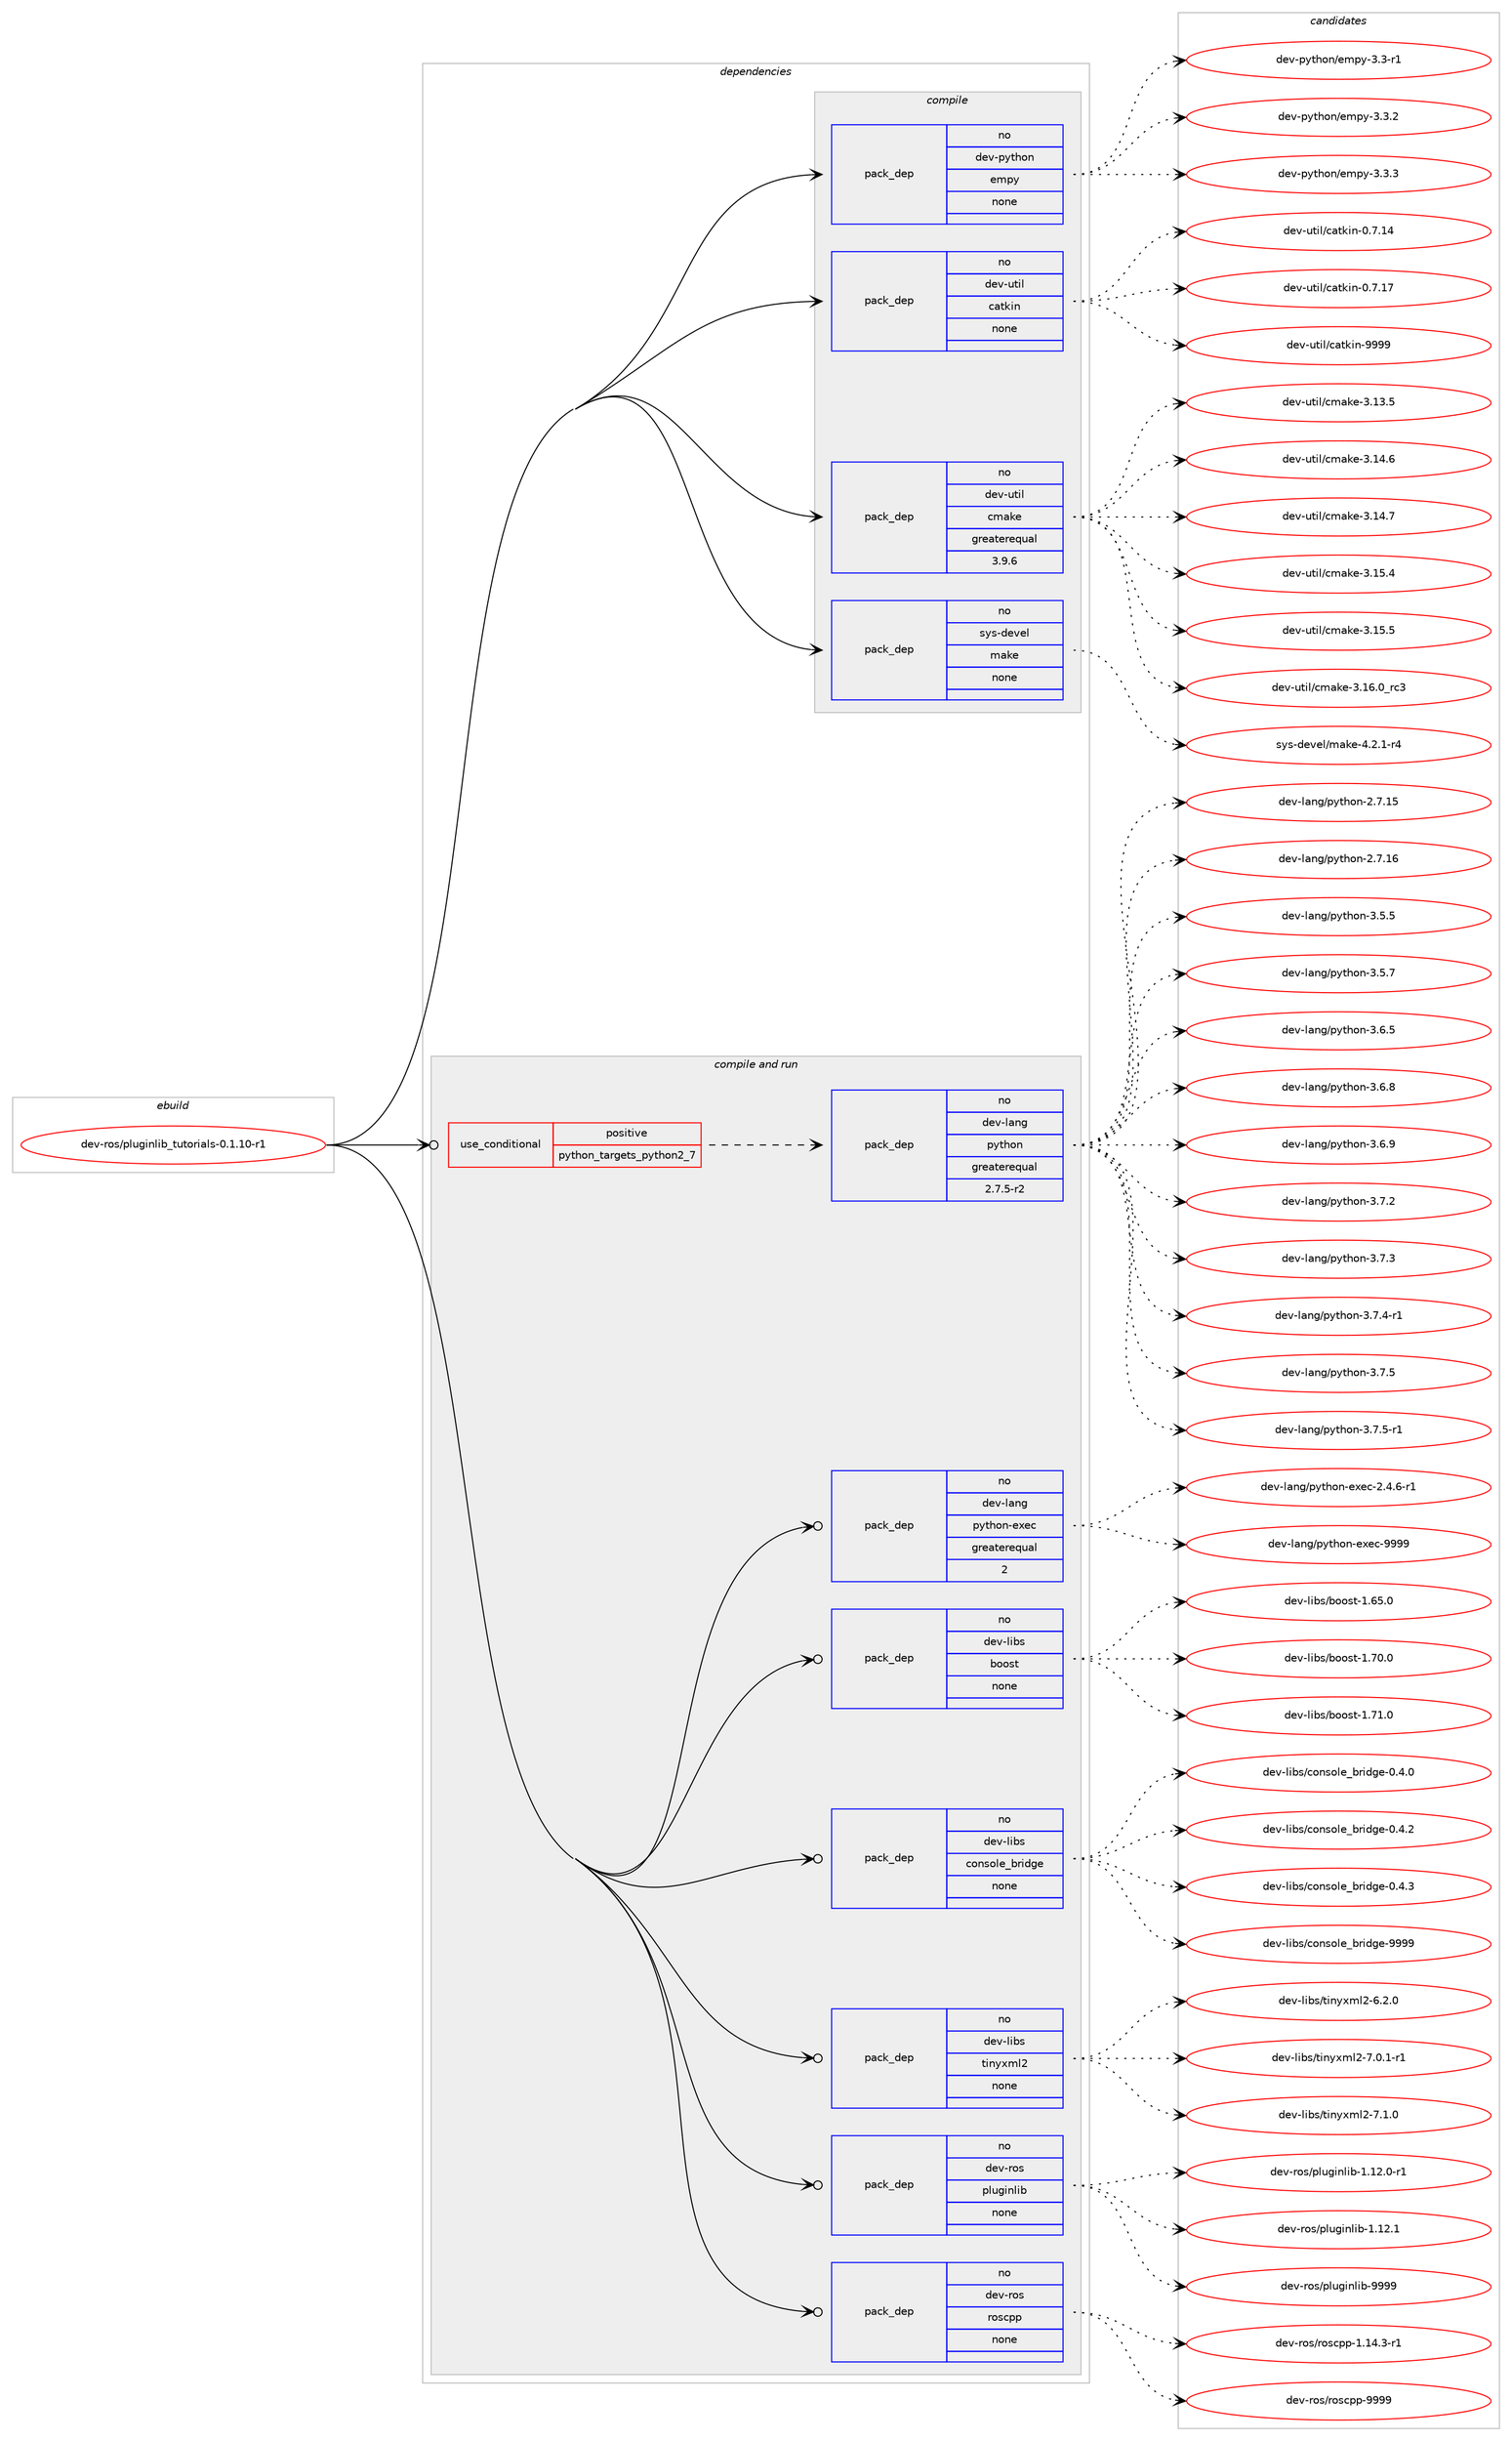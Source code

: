 digraph prolog {

# *************
# Graph options
# *************

newrank=true;
concentrate=true;
compound=true;
graph [rankdir=LR,fontname=Helvetica,fontsize=10,ranksep=1.5];#, ranksep=2.5, nodesep=0.2];
edge  [arrowhead=vee];
node  [fontname=Helvetica,fontsize=10];

# **********
# The ebuild
# **********

subgraph cluster_leftcol {
color=gray;
rank=same;
label=<<i>ebuild</i>>;
id [label="dev-ros/pluginlib_tutorials-0.1.10-r1", color=red, width=4, href="../dev-ros/pluginlib_tutorials-0.1.10-r1.svg"];
}

# ****************
# The dependencies
# ****************

subgraph cluster_midcol {
color=gray;
label=<<i>dependencies</i>>;
subgraph cluster_compile {
fillcolor="#eeeeee";
style=filled;
label=<<i>compile</i>>;
subgraph pack492031 {
dependency658065 [label=<<TABLE BORDER="0" CELLBORDER="1" CELLSPACING="0" CELLPADDING="4" WIDTH="220"><TR><TD ROWSPAN="6" CELLPADDING="30">pack_dep</TD></TR><TR><TD WIDTH="110">no</TD></TR><TR><TD>dev-python</TD></TR><TR><TD>empy</TD></TR><TR><TD>none</TD></TR><TR><TD></TD></TR></TABLE>>, shape=none, color=blue];
}
id:e -> dependency658065:w [weight=20,style="solid",arrowhead="vee"];
subgraph pack492032 {
dependency658066 [label=<<TABLE BORDER="0" CELLBORDER="1" CELLSPACING="0" CELLPADDING="4" WIDTH="220"><TR><TD ROWSPAN="6" CELLPADDING="30">pack_dep</TD></TR><TR><TD WIDTH="110">no</TD></TR><TR><TD>dev-util</TD></TR><TR><TD>catkin</TD></TR><TR><TD>none</TD></TR><TR><TD></TD></TR></TABLE>>, shape=none, color=blue];
}
id:e -> dependency658066:w [weight=20,style="solid",arrowhead="vee"];
subgraph pack492033 {
dependency658067 [label=<<TABLE BORDER="0" CELLBORDER="1" CELLSPACING="0" CELLPADDING="4" WIDTH="220"><TR><TD ROWSPAN="6" CELLPADDING="30">pack_dep</TD></TR><TR><TD WIDTH="110">no</TD></TR><TR><TD>dev-util</TD></TR><TR><TD>cmake</TD></TR><TR><TD>greaterequal</TD></TR><TR><TD>3.9.6</TD></TR></TABLE>>, shape=none, color=blue];
}
id:e -> dependency658067:w [weight=20,style="solid",arrowhead="vee"];
subgraph pack492034 {
dependency658068 [label=<<TABLE BORDER="0" CELLBORDER="1" CELLSPACING="0" CELLPADDING="4" WIDTH="220"><TR><TD ROWSPAN="6" CELLPADDING="30">pack_dep</TD></TR><TR><TD WIDTH="110">no</TD></TR><TR><TD>sys-devel</TD></TR><TR><TD>make</TD></TR><TR><TD>none</TD></TR><TR><TD></TD></TR></TABLE>>, shape=none, color=blue];
}
id:e -> dependency658068:w [weight=20,style="solid",arrowhead="vee"];
}
subgraph cluster_compileandrun {
fillcolor="#eeeeee";
style=filled;
label=<<i>compile and run</i>>;
subgraph cond154128 {
dependency658069 [label=<<TABLE BORDER="0" CELLBORDER="1" CELLSPACING="0" CELLPADDING="4"><TR><TD ROWSPAN="3" CELLPADDING="10">use_conditional</TD></TR><TR><TD>positive</TD></TR><TR><TD>python_targets_python2_7</TD></TR></TABLE>>, shape=none, color=red];
subgraph pack492035 {
dependency658070 [label=<<TABLE BORDER="0" CELLBORDER="1" CELLSPACING="0" CELLPADDING="4" WIDTH="220"><TR><TD ROWSPAN="6" CELLPADDING="30">pack_dep</TD></TR><TR><TD WIDTH="110">no</TD></TR><TR><TD>dev-lang</TD></TR><TR><TD>python</TD></TR><TR><TD>greaterequal</TD></TR><TR><TD>2.7.5-r2</TD></TR></TABLE>>, shape=none, color=blue];
}
dependency658069:e -> dependency658070:w [weight=20,style="dashed",arrowhead="vee"];
}
id:e -> dependency658069:w [weight=20,style="solid",arrowhead="odotvee"];
subgraph pack492036 {
dependency658071 [label=<<TABLE BORDER="0" CELLBORDER="1" CELLSPACING="0" CELLPADDING="4" WIDTH="220"><TR><TD ROWSPAN="6" CELLPADDING="30">pack_dep</TD></TR><TR><TD WIDTH="110">no</TD></TR><TR><TD>dev-lang</TD></TR><TR><TD>python-exec</TD></TR><TR><TD>greaterequal</TD></TR><TR><TD>2</TD></TR></TABLE>>, shape=none, color=blue];
}
id:e -> dependency658071:w [weight=20,style="solid",arrowhead="odotvee"];
subgraph pack492037 {
dependency658072 [label=<<TABLE BORDER="0" CELLBORDER="1" CELLSPACING="0" CELLPADDING="4" WIDTH="220"><TR><TD ROWSPAN="6" CELLPADDING="30">pack_dep</TD></TR><TR><TD WIDTH="110">no</TD></TR><TR><TD>dev-libs</TD></TR><TR><TD>boost</TD></TR><TR><TD>none</TD></TR><TR><TD></TD></TR></TABLE>>, shape=none, color=blue];
}
id:e -> dependency658072:w [weight=20,style="solid",arrowhead="odotvee"];
subgraph pack492038 {
dependency658073 [label=<<TABLE BORDER="0" CELLBORDER="1" CELLSPACING="0" CELLPADDING="4" WIDTH="220"><TR><TD ROWSPAN="6" CELLPADDING="30">pack_dep</TD></TR><TR><TD WIDTH="110">no</TD></TR><TR><TD>dev-libs</TD></TR><TR><TD>console_bridge</TD></TR><TR><TD>none</TD></TR><TR><TD></TD></TR></TABLE>>, shape=none, color=blue];
}
id:e -> dependency658073:w [weight=20,style="solid",arrowhead="odotvee"];
subgraph pack492039 {
dependency658074 [label=<<TABLE BORDER="0" CELLBORDER="1" CELLSPACING="0" CELLPADDING="4" WIDTH="220"><TR><TD ROWSPAN="6" CELLPADDING="30">pack_dep</TD></TR><TR><TD WIDTH="110">no</TD></TR><TR><TD>dev-libs</TD></TR><TR><TD>tinyxml2</TD></TR><TR><TD>none</TD></TR><TR><TD></TD></TR></TABLE>>, shape=none, color=blue];
}
id:e -> dependency658074:w [weight=20,style="solid",arrowhead="odotvee"];
subgraph pack492040 {
dependency658075 [label=<<TABLE BORDER="0" CELLBORDER="1" CELLSPACING="0" CELLPADDING="4" WIDTH="220"><TR><TD ROWSPAN="6" CELLPADDING="30">pack_dep</TD></TR><TR><TD WIDTH="110">no</TD></TR><TR><TD>dev-ros</TD></TR><TR><TD>pluginlib</TD></TR><TR><TD>none</TD></TR><TR><TD></TD></TR></TABLE>>, shape=none, color=blue];
}
id:e -> dependency658075:w [weight=20,style="solid",arrowhead="odotvee"];
subgraph pack492041 {
dependency658076 [label=<<TABLE BORDER="0" CELLBORDER="1" CELLSPACING="0" CELLPADDING="4" WIDTH="220"><TR><TD ROWSPAN="6" CELLPADDING="30">pack_dep</TD></TR><TR><TD WIDTH="110">no</TD></TR><TR><TD>dev-ros</TD></TR><TR><TD>roscpp</TD></TR><TR><TD>none</TD></TR><TR><TD></TD></TR></TABLE>>, shape=none, color=blue];
}
id:e -> dependency658076:w [weight=20,style="solid",arrowhead="odotvee"];
}
subgraph cluster_run {
fillcolor="#eeeeee";
style=filled;
label=<<i>run</i>>;
}
}

# **************
# The candidates
# **************

subgraph cluster_choices {
rank=same;
color=gray;
label=<<i>candidates</i>>;

subgraph choice492031 {
color=black;
nodesep=1;
choice1001011184511212111610411111047101109112121455146514511449 [label="dev-python/empy-3.3-r1", color=red, width=4,href="../dev-python/empy-3.3-r1.svg"];
choice1001011184511212111610411111047101109112121455146514650 [label="dev-python/empy-3.3.2", color=red, width=4,href="../dev-python/empy-3.3.2.svg"];
choice1001011184511212111610411111047101109112121455146514651 [label="dev-python/empy-3.3.3", color=red, width=4,href="../dev-python/empy-3.3.3.svg"];
dependency658065:e -> choice1001011184511212111610411111047101109112121455146514511449:w [style=dotted,weight="100"];
dependency658065:e -> choice1001011184511212111610411111047101109112121455146514650:w [style=dotted,weight="100"];
dependency658065:e -> choice1001011184511212111610411111047101109112121455146514651:w [style=dotted,weight="100"];
}
subgraph choice492032 {
color=black;
nodesep=1;
choice1001011184511711610510847999711610710511045484655464952 [label="dev-util/catkin-0.7.14", color=red, width=4,href="../dev-util/catkin-0.7.14.svg"];
choice1001011184511711610510847999711610710511045484655464955 [label="dev-util/catkin-0.7.17", color=red, width=4,href="../dev-util/catkin-0.7.17.svg"];
choice100101118451171161051084799971161071051104557575757 [label="dev-util/catkin-9999", color=red, width=4,href="../dev-util/catkin-9999.svg"];
dependency658066:e -> choice1001011184511711610510847999711610710511045484655464952:w [style=dotted,weight="100"];
dependency658066:e -> choice1001011184511711610510847999711610710511045484655464955:w [style=dotted,weight="100"];
dependency658066:e -> choice100101118451171161051084799971161071051104557575757:w [style=dotted,weight="100"];
}
subgraph choice492033 {
color=black;
nodesep=1;
choice1001011184511711610510847991099710710145514649514653 [label="dev-util/cmake-3.13.5", color=red, width=4,href="../dev-util/cmake-3.13.5.svg"];
choice1001011184511711610510847991099710710145514649524654 [label="dev-util/cmake-3.14.6", color=red, width=4,href="../dev-util/cmake-3.14.6.svg"];
choice1001011184511711610510847991099710710145514649524655 [label="dev-util/cmake-3.14.7", color=red, width=4,href="../dev-util/cmake-3.14.7.svg"];
choice1001011184511711610510847991099710710145514649534652 [label="dev-util/cmake-3.15.4", color=red, width=4,href="../dev-util/cmake-3.15.4.svg"];
choice1001011184511711610510847991099710710145514649534653 [label="dev-util/cmake-3.15.5", color=red, width=4,href="../dev-util/cmake-3.15.5.svg"];
choice1001011184511711610510847991099710710145514649544648951149951 [label="dev-util/cmake-3.16.0_rc3", color=red, width=4,href="../dev-util/cmake-3.16.0_rc3.svg"];
dependency658067:e -> choice1001011184511711610510847991099710710145514649514653:w [style=dotted,weight="100"];
dependency658067:e -> choice1001011184511711610510847991099710710145514649524654:w [style=dotted,weight="100"];
dependency658067:e -> choice1001011184511711610510847991099710710145514649524655:w [style=dotted,weight="100"];
dependency658067:e -> choice1001011184511711610510847991099710710145514649534652:w [style=dotted,weight="100"];
dependency658067:e -> choice1001011184511711610510847991099710710145514649534653:w [style=dotted,weight="100"];
dependency658067:e -> choice1001011184511711610510847991099710710145514649544648951149951:w [style=dotted,weight="100"];
}
subgraph choice492034 {
color=black;
nodesep=1;
choice1151211154510010111810110847109971071014552465046494511452 [label="sys-devel/make-4.2.1-r4", color=red, width=4,href="../sys-devel/make-4.2.1-r4.svg"];
dependency658068:e -> choice1151211154510010111810110847109971071014552465046494511452:w [style=dotted,weight="100"];
}
subgraph choice492035 {
color=black;
nodesep=1;
choice10010111845108971101034711212111610411111045504655464953 [label="dev-lang/python-2.7.15", color=red, width=4,href="../dev-lang/python-2.7.15.svg"];
choice10010111845108971101034711212111610411111045504655464954 [label="dev-lang/python-2.7.16", color=red, width=4,href="../dev-lang/python-2.7.16.svg"];
choice100101118451089711010347112121116104111110455146534653 [label="dev-lang/python-3.5.5", color=red, width=4,href="../dev-lang/python-3.5.5.svg"];
choice100101118451089711010347112121116104111110455146534655 [label="dev-lang/python-3.5.7", color=red, width=4,href="../dev-lang/python-3.5.7.svg"];
choice100101118451089711010347112121116104111110455146544653 [label="dev-lang/python-3.6.5", color=red, width=4,href="../dev-lang/python-3.6.5.svg"];
choice100101118451089711010347112121116104111110455146544656 [label="dev-lang/python-3.6.8", color=red, width=4,href="../dev-lang/python-3.6.8.svg"];
choice100101118451089711010347112121116104111110455146544657 [label="dev-lang/python-3.6.9", color=red, width=4,href="../dev-lang/python-3.6.9.svg"];
choice100101118451089711010347112121116104111110455146554650 [label="dev-lang/python-3.7.2", color=red, width=4,href="../dev-lang/python-3.7.2.svg"];
choice100101118451089711010347112121116104111110455146554651 [label="dev-lang/python-3.7.3", color=red, width=4,href="../dev-lang/python-3.7.3.svg"];
choice1001011184510897110103471121211161041111104551465546524511449 [label="dev-lang/python-3.7.4-r1", color=red, width=4,href="../dev-lang/python-3.7.4-r1.svg"];
choice100101118451089711010347112121116104111110455146554653 [label="dev-lang/python-3.7.5", color=red, width=4,href="../dev-lang/python-3.7.5.svg"];
choice1001011184510897110103471121211161041111104551465546534511449 [label="dev-lang/python-3.7.5-r1", color=red, width=4,href="../dev-lang/python-3.7.5-r1.svg"];
dependency658070:e -> choice10010111845108971101034711212111610411111045504655464953:w [style=dotted,weight="100"];
dependency658070:e -> choice10010111845108971101034711212111610411111045504655464954:w [style=dotted,weight="100"];
dependency658070:e -> choice100101118451089711010347112121116104111110455146534653:w [style=dotted,weight="100"];
dependency658070:e -> choice100101118451089711010347112121116104111110455146534655:w [style=dotted,weight="100"];
dependency658070:e -> choice100101118451089711010347112121116104111110455146544653:w [style=dotted,weight="100"];
dependency658070:e -> choice100101118451089711010347112121116104111110455146544656:w [style=dotted,weight="100"];
dependency658070:e -> choice100101118451089711010347112121116104111110455146544657:w [style=dotted,weight="100"];
dependency658070:e -> choice100101118451089711010347112121116104111110455146554650:w [style=dotted,weight="100"];
dependency658070:e -> choice100101118451089711010347112121116104111110455146554651:w [style=dotted,weight="100"];
dependency658070:e -> choice1001011184510897110103471121211161041111104551465546524511449:w [style=dotted,weight="100"];
dependency658070:e -> choice100101118451089711010347112121116104111110455146554653:w [style=dotted,weight="100"];
dependency658070:e -> choice1001011184510897110103471121211161041111104551465546534511449:w [style=dotted,weight="100"];
}
subgraph choice492036 {
color=black;
nodesep=1;
choice10010111845108971101034711212111610411111045101120101994550465246544511449 [label="dev-lang/python-exec-2.4.6-r1", color=red, width=4,href="../dev-lang/python-exec-2.4.6-r1.svg"];
choice10010111845108971101034711212111610411111045101120101994557575757 [label="dev-lang/python-exec-9999", color=red, width=4,href="../dev-lang/python-exec-9999.svg"];
dependency658071:e -> choice10010111845108971101034711212111610411111045101120101994550465246544511449:w [style=dotted,weight="100"];
dependency658071:e -> choice10010111845108971101034711212111610411111045101120101994557575757:w [style=dotted,weight="100"];
}
subgraph choice492037 {
color=black;
nodesep=1;
choice1001011184510810598115479811111111511645494654534648 [label="dev-libs/boost-1.65.0", color=red, width=4,href="../dev-libs/boost-1.65.0.svg"];
choice1001011184510810598115479811111111511645494655484648 [label="dev-libs/boost-1.70.0", color=red, width=4,href="../dev-libs/boost-1.70.0.svg"];
choice1001011184510810598115479811111111511645494655494648 [label="dev-libs/boost-1.71.0", color=red, width=4,href="../dev-libs/boost-1.71.0.svg"];
dependency658072:e -> choice1001011184510810598115479811111111511645494654534648:w [style=dotted,weight="100"];
dependency658072:e -> choice1001011184510810598115479811111111511645494655484648:w [style=dotted,weight="100"];
dependency658072:e -> choice1001011184510810598115479811111111511645494655494648:w [style=dotted,weight="100"];
}
subgraph choice492038 {
color=black;
nodesep=1;
choice100101118451081059811547991111101151111081019598114105100103101454846524648 [label="dev-libs/console_bridge-0.4.0", color=red, width=4,href="../dev-libs/console_bridge-0.4.0.svg"];
choice100101118451081059811547991111101151111081019598114105100103101454846524650 [label="dev-libs/console_bridge-0.4.2", color=red, width=4,href="../dev-libs/console_bridge-0.4.2.svg"];
choice100101118451081059811547991111101151111081019598114105100103101454846524651 [label="dev-libs/console_bridge-0.4.3", color=red, width=4,href="../dev-libs/console_bridge-0.4.3.svg"];
choice1001011184510810598115479911111011511110810195981141051001031014557575757 [label="dev-libs/console_bridge-9999", color=red, width=4,href="../dev-libs/console_bridge-9999.svg"];
dependency658073:e -> choice100101118451081059811547991111101151111081019598114105100103101454846524648:w [style=dotted,weight="100"];
dependency658073:e -> choice100101118451081059811547991111101151111081019598114105100103101454846524650:w [style=dotted,weight="100"];
dependency658073:e -> choice100101118451081059811547991111101151111081019598114105100103101454846524651:w [style=dotted,weight="100"];
dependency658073:e -> choice1001011184510810598115479911111011511110810195981141051001031014557575757:w [style=dotted,weight="100"];
}
subgraph choice492039 {
color=black;
nodesep=1;
choice10010111845108105981154711610511012112010910850455446504648 [label="dev-libs/tinyxml2-6.2.0", color=red, width=4,href="../dev-libs/tinyxml2-6.2.0.svg"];
choice100101118451081059811547116105110121120109108504555464846494511449 [label="dev-libs/tinyxml2-7.0.1-r1", color=red, width=4,href="../dev-libs/tinyxml2-7.0.1-r1.svg"];
choice10010111845108105981154711610511012112010910850455546494648 [label="dev-libs/tinyxml2-7.1.0", color=red, width=4,href="../dev-libs/tinyxml2-7.1.0.svg"];
dependency658074:e -> choice10010111845108105981154711610511012112010910850455446504648:w [style=dotted,weight="100"];
dependency658074:e -> choice100101118451081059811547116105110121120109108504555464846494511449:w [style=dotted,weight="100"];
dependency658074:e -> choice10010111845108105981154711610511012112010910850455546494648:w [style=dotted,weight="100"];
}
subgraph choice492040 {
color=black;
nodesep=1;
choice100101118451141111154711210811710310511010810598454946495046484511449 [label="dev-ros/pluginlib-1.12.0-r1", color=red, width=4,href="../dev-ros/pluginlib-1.12.0-r1.svg"];
choice10010111845114111115471121081171031051101081059845494649504649 [label="dev-ros/pluginlib-1.12.1", color=red, width=4,href="../dev-ros/pluginlib-1.12.1.svg"];
choice1001011184511411111547112108117103105110108105984557575757 [label="dev-ros/pluginlib-9999", color=red, width=4,href="../dev-ros/pluginlib-9999.svg"];
dependency658075:e -> choice100101118451141111154711210811710310511010810598454946495046484511449:w [style=dotted,weight="100"];
dependency658075:e -> choice10010111845114111115471121081171031051101081059845494649504649:w [style=dotted,weight="100"];
dependency658075:e -> choice1001011184511411111547112108117103105110108105984557575757:w [style=dotted,weight="100"];
}
subgraph choice492041 {
color=black;
nodesep=1;
choice100101118451141111154711411111599112112454946495246514511449 [label="dev-ros/roscpp-1.14.3-r1", color=red, width=4,href="../dev-ros/roscpp-1.14.3-r1.svg"];
choice1001011184511411111547114111115991121124557575757 [label="dev-ros/roscpp-9999", color=red, width=4,href="../dev-ros/roscpp-9999.svg"];
dependency658076:e -> choice100101118451141111154711411111599112112454946495246514511449:w [style=dotted,weight="100"];
dependency658076:e -> choice1001011184511411111547114111115991121124557575757:w [style=dotted,weight="100"];
}
}

}
